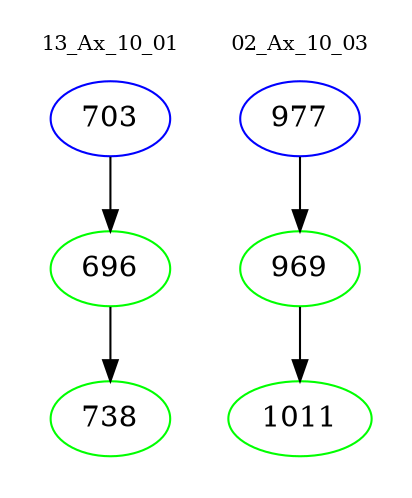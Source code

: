 digraph{
subgraph cluster_0 {
color = white
label = "13_Ax_10_01";
fontsize=10;
T0_703 [label="703", color="blue"]
T0_703 -> T0_696 [color="black"]
T0_696 [label="696", color="green"]
T0_696 -> T0_738 [color="black"]
T0_738 [label="738", color="green"]
}
subgraph cluster_1 {
color = white
label = "02_Ax_10_03";
fontsize=10;
T1_977 [label="977", color="blue"]
T1_977 -> T1_969 [color="black"]
T1_969 [label="969", color="green"]
T1_969 -> T1_1011 [color="black"]
T1_1011 [label="1011", color="green"]
}
}

